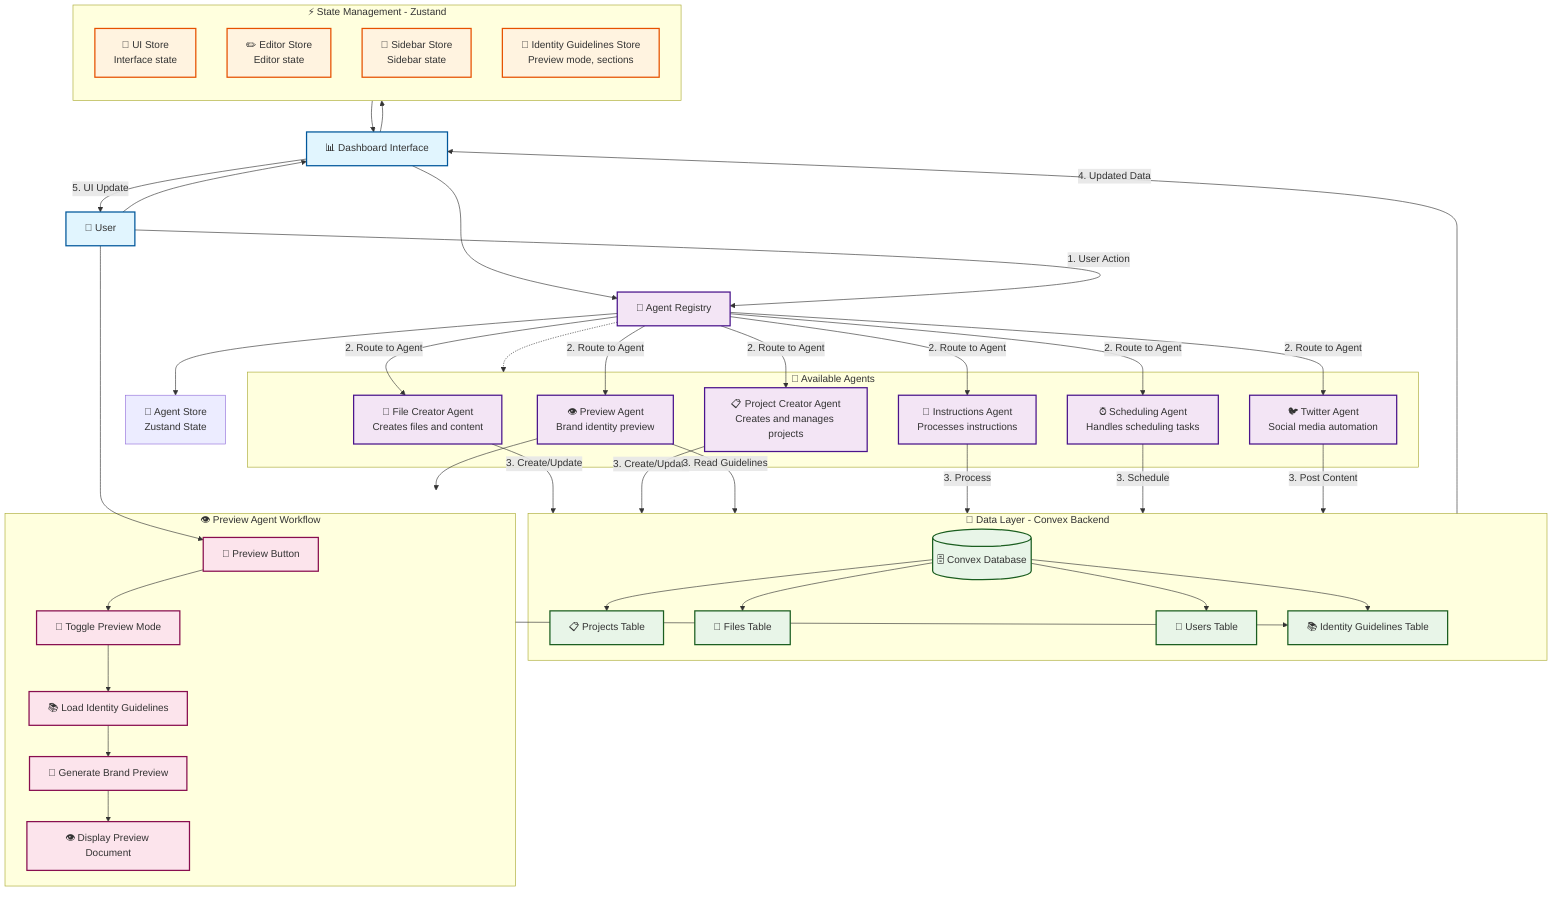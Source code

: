 flowchart TD
    %% User Interactions
    User[👤 User] --> Dashboard[📊 Dashboard Interface]
    
    %% Main System Components
    Dashboard --> AgentRegistry[🏢 Agent Registry]
    AgentRegistry --> AgentStore[💾 Agent Store<br/>Zustand State]
    
    %% Available Agents
    subgraph Agents [🤖 Available Agents]
        direction TB
        FileAgent[📁 File Creator Agent<br/>Creates files and content]
        ProjectAgent[📋 Project Creator Agent<br/>Creates and manages projects]
        InstructionsAgent[📖 Instructions Agent<br/>Processes instructions]
        SchedulingAgent[⏰ Scheduling Agent<br/>Handles scheduling tasks]
        TwitterAgent[🐦 Twitter Agent<br/>Social media automation]
        PreviewAgent[👁️ Preview Agent<br/>Brand identity preview]
    end
    
    %% Agent Registry manages all agents
    AgentRegistry -.-> Agents
    
    %% Data Flow
    subgraph DataLayer [💾 Data Layer - Convex Backend]
        direction TB
        ConvexDB[(🗄️ Convex Database)]
        Projects[📋 Projects Table]
        Files[📄 Files Table]
        Users[👥 Users Table]
        Guidelines[📚 Identity Guidelines Table]
        
        ConvexDB --> Projects
        ConvexDB --> Files
        ConvexDB --> Users
        ConvexDB --> Guidelines
    end
    
    %% Agent Execution Flow
    User --> |1. User Action| AgentRegistry
    AgentRegistry --> |2. Route to Agent| FileAgent
    AgentRegistry --> |2. Route to Agent| ProjectAgent
    AgentRegistry --> |2. Route to Agent| PreviewAgent
    AgentRegistry --> |2. Route to Agent| InstructionsAgent
    AgentRegistry --> |2. Route to Agent| SchedulingAgent
    AgentRegistry --> |2. Route to Agent| TwitterAgent
    
    %% Agents interact with data
    FileAgent --> |3. Create/Update| DataLayer
    ProjectAgent --> |3. Create/Update| DataLayer
    PreviewAgent --> |3. Read Guidelines| DataLayer
    InstructionsAgent --> |3. Process| DataLayer
    SchedulingAgent --> |3. Schedule| DataLayer
    TwitterAgent --> |3. Post Content| DataLayer
    
    %% Results back to user
    DataLayer --> |4. Updated Data| Dashboard
    Dashboard --> |5. UI Update| User
    
    %% Preview Specific Flow
    subgraph PreviewFlow [👁️ Preview Agent Workflow]
        direction LR
        PreviewBtn[🔘 Preview Button] --> PreviewToggle[🔄 Toggle Preview Mode]
        PreviewToggle --> LoadGuidelines[📚 Load Identity Guidelines]
        LoadGuidelines --> GeneratePreview[📄 Generate Brand Preview]
        GeneratePreview --> DisplayPreview[👁️ Display Preview Document]
    end
    
    %% Connect preview flow
    User --> PreviewBtn
    PreviewAgent --> PreviewFlow
    PreviewFlow --> Guidelines
    
    %% State Management
    subgraph StateManagement [⚡ State Management - Zustand]
        direction TB
        UIStore[🎨 UI Store<br/>Interface state]
        EditorStore[✏️ Editor Store<br/>Editor state]
        SidebarStore[📱 Sidebar Store<br/>Sidebar state]
        IdentityStore[📝 Identity Guidelines Store<br/>Preview mode, sections]
    end
    
    Dashboard --> StateManagement
    StateManagement --> Dashboard
    
    %% Styling
    classDef userNode fill:#e1f5fe,stroke:#01579b,stroke-width:2px
    classDef agentNode fill:#f3e5f5,stroke:#4a148c,stroke-width:2px
    classDef dataNode fill:#e8f5e8,stroke:#1b5e20,stroke-width:2px
    classDef stateNode fill:#fff3e0,stroke:#e65100,stroke-width:2px
    classDef previewNode fill:#fce4ec,stroke:#880e4f,stroke-width:2px
    
    class User,Dashboard userNode
    class AgentRegistry,FileAgent,ProjectAgent,PreviewAgent,InstructionsAgent,SchedulingAgent,TwitterAgent agentNode
    class ConvexDB,Projects,Files,Users,Guidelines dataNode
    class UIStore,EditorStore,SidebarStore,IdentityStore stateNode
    class PreviewBtn,PreviewToggle,LoadGuidelines,GeneratePreview,DisplayPreview previewNode